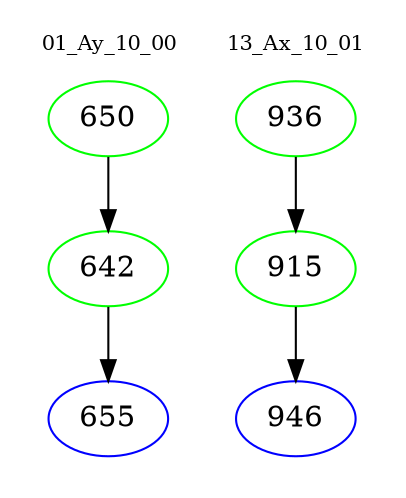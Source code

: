 digraph{
subgraph cluster_0 {
color = white
label = "01_Ay_10_00";
fontsize=10;
T0_650 [label="650", color="green"]
T0_650 -> T0_642 [color="black"]
T0_642 [label="642", color="green"]
T0_642 -> T0_655 [color="black"]
T0_655 [label="655", color="blue"]
}
subgraph cluster_1 {
color = white
label = "13_Ax_10_01";
fontsize=10;
T1_936 [label="936", color="green"]
T1_936 -> T1_915 [color="black"]
T1_915 [label="915", color="green"]
T1_915 -> T1_946 [color="black"]
T1_946 [label="946", color="blue"]
}
}
